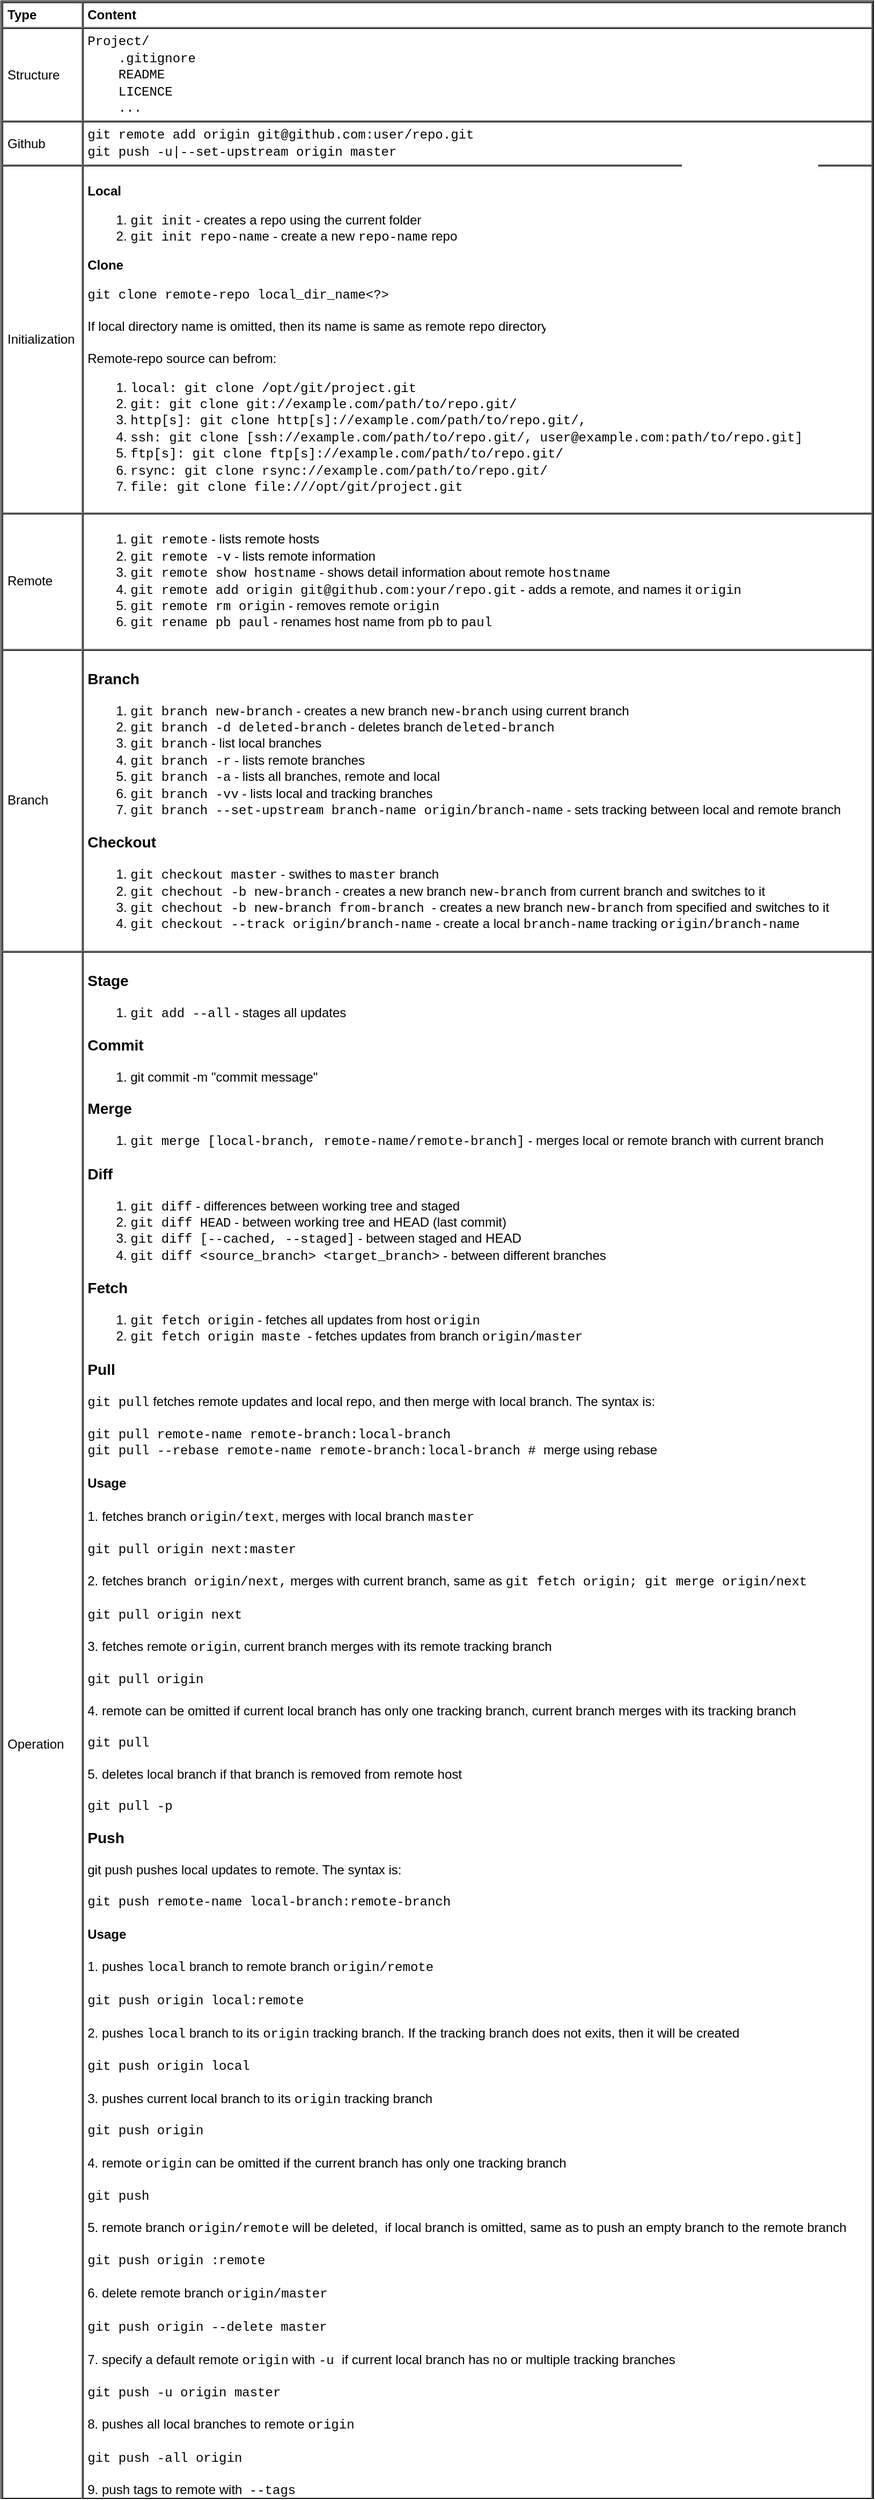 <mxfile version="13.1.3">
    <diagram id="6hGFLwfOUW9BJ-s0fimq" name="git">
        <mxGraphModel dx="822" dy="480" grid="1" gridSize="10" guides="1" tooltips="1" connect="1" arrows="1" fold="1" page="1" pageScale="1" pageWidth="827" pageHeight="1169" math="0" shadow="0">
            <root>
                <mxCell id="0"/>
                <mxCell id="1" parent="0"/>
                <mxCell id="2" value="&lt;table cellpadding=&quot;4&quot; cellspacing=&quot;0&quot; border=&quot;1&quot; style=&quot;font-size: 12px ; width: 100% ; height: 100%&quot;&gt;&lt;tbody style=&quot;font-size: 12px&quot;&gt;&lt;tr style=&quot;font-size: 12px&quot;&gt;&lt;th style=&quot;font-size: 12px&quot;&gt;Type&lt;/th&gt;&lt;th style=&quot;font-size: 12px&quot;&gt;Content&lt;/th&gt;&lt;/tr&gt;&lt;tr style=&quot;font-size: 12px&quot;&gt;&lt;td style=&quot;font-size: 12px&quot;&gt;Structure&lt;/td&gt;&lt;td style=&quot;font-size: 12px&quot;&gt;&lt;font face=&quot;Courier New&quot; style=&quot;font-size: 12px&quot;&gt;Project/&lt;br&gt;&amp;nbsp; &amp;nbsp; .gitignore&lt;br style=&quot;font-size: 12px&quot;&gt;&amp;nbsp; &amp;nbsp; README&lt;br style=&quot;font-size: 12px&quot;&gt;&amp;nbsp; &amp;nbsp; LICENCE&lt;br style=&quot;font-size: 12px&quot;&gt;&amp;nbsp; &amp;nbsp; ...&lt;/font&gt;&lt;/td&gt;&lt;/tr&gt;&lt;tr style=&quot;font-size: 12px&quot;&gt;&lt;td style=&quot;font-size: 12px&quot;&gt;Github&lt;/td&gt;&lt;td style=&quot;font-size: 12px&quot;&gt;&lt;font face=&quot;Courier New&quot; style=&quot;font-size: 12px&quot;&gt;git remote add origin git@github.com:user/repo.git&lt;br style=&quot;font-size: 12px&quot;&gt;git push -u|--set-upstream origin master&lt;/font&gt;&lt;/td&gt;&lt;/tr&gt;&lt;tr style=&quot;font-size: 12px&quot;&gt;&lt;td style=&quot;font-size: 12px&quot;&gt;Initialization&lt;/td&gt;&lt;td style=&quot;font-size: 12px&quot;&gt;&lt;h3 style=&quot;font-size: 12px&quot;&gt;Local&lt;/h3&gt;&lt;ol style=&quot;font-size: 12px&quot;&gt;&lt;li style=&quot;font-size: 12px&quot;&gt;&lt;font face=&quot;Courier New&quot; style=&quot;font-size: 12px&quot;&gt;git init&lt;/font&gt; - creates a repo using the current folder&lt;/li&gt;&lt;li style=&quot;font-size: 12px&quot;&gt;&lt;font face=&quot;Courier New&quot; style=&quot;font-size: 12px&quot;&gt;git init repo-name&lt;/font&gt; - create a new &lt;font face=&quot;Courier New&quot;&gt;repo-name&lt;/font&gt; repo&lt;/li&gt;&lt;/ol&gt;&lt;h3 style=&quot;font-size: 12px&quot;&gt;Clone&lt;/h3&gt;&lt;div style=&quot;font-size: 12px&quot;&gt;&lt;font face=&quot;Courier New&quot; style=&quot;font-size: 12px&quot;&gt;git clone remote-repo local_dir_name&amp;lt;?&amp;gt;&lt;br style=&quot;font-size: 12px&quot;&gt;&lt;/font&gt;&lt;/div&gt;&lt;div style=&quot;font-size: 12px&quot;&gt;&lt;font face=&quot;Courier New&quot; style=&quot;font-size: 12px&quot;&gt;&lt;br&gt;&lt;/font&gt;&lt;/div&gt;&lt;div style=&quot;font-size: 12px&quot;&gt;&lt;font style=&quot;font-size: 12px&quot;&gt;If local directory name is omitted, then its name is same as remote repo directory name.&lt;/font&gt;&lt;/div&gt;&lt;div style=&quot;font-size: 12px&quot;&gt;&lt;font face=&quot;Courier New&quot; style=&quot;font-size: 12px&quot;&gt;&lt;br style=&quot;font-size: 12px&quot;&gt;&lt;/font&gt;&lt;/div&gt;&lt;div style=&quot;font-size: 12px&quot;&gt;Remote-repo source can befrom:&lt;/div&gt;&lt;div style=&quot;font-size: 12px&quot;&gt;&lt;ol style=&quot;font-size: 12px&quot;&gt;&lt;li style=&quot;font-size: 12px&quot;&gt;&lt;font face=&quot;Courier New&quot; style=&quot;font-size: 12px&quot;&gt;local: git clone /opt/git/project.git&lt;/font&gt;&lt;/li&gt;&lt;li style=&quot;font-size: 12px&quot;&gt;&lt;font face=&quot;Courier New&quot; style=&quot;font-size: 12px&quot;&gt;git: git clone git://example.com/path/to/repo.git/&lt;/font&gt;&lt;/li&gt;&lt;li style=&quot;font-size: 12px&quot;&gt;&lt;font face=&quot;Courier New&quot; style=&quot;font-size: 12px&quot;&gt;http[s]: git clone http[s]://example.com/path/to/repo.git/,&amp;nbsp;&lt;/font&gt;&lt;/li&gt;&lt;li style=&quot;font-size: 12px&quot;&gt;&lt;font face=&quot;Courier New&quot; style=&quot;font-size: 12px&quot;&gt;ssh: git clone [ssh://example.com/path/to/repo.git/,&amp;nbsp;user@example.com:path/to/repo.git]&lt;/font&gt;&lt;/li&gt;&lt;li style=&quot;font-size: 12px&quot;&gt;&lt;span style=&quot;font-family: &amp;#34;courier new&amp;#34; ; font-size: 12px&quot;&gt;ftp[s]: git clone ftp[s]://example.com/path/to/repo.git/&lt;/span&gt;&lt;br style=&quot;font-size: 12px&quot;&gt;&lt;/li&gt;&lt;li style=&quot;font-size: 12px&quot;&gt;&lt;font face=&quot;Courier New&quot; style=&quot;font-size: 12px&quot;&gt;rsync: git clone rsync://example.com/path/to/repo.git/&lt;/font&gt;&lt;/li&gt;&lt;li style=&quot;font-size: 12px&quot;&gt;&lt;font face=&quot;Courier New&quot; style=&quot;font-size: 12px&quot;&gt;file: git clone file:///opt/git/project.git&lt;/font&gt;&lt;/li&gt;&lt;/ol&gt;&lt;/div&gt;&lt;/td&gt;&lt;/tr&gt;&lt;tr&gt;&lt;td&gt;Remote&lt;br&gt;&lt;/td&gt;&lt;td&gt;&lt;ol&gt;&lt;li&gt;&lt;font face=&quot;Courier New&quot;&gt;git remote&lt;/font&gt;&amp;nbsp;- lists remote hosts&lt;/li&gt;&lt;li&gt;&lt;font face=&quot;Courier New&quot;&gt;git remote -v&lt;/font&gt;&amp;nbsp;- lists remote information&lt;/li&gt;&lt;li&gt;&lt;font face=&quot;Courier New&quot;&gt;git remote show hostname&lt;/font&gt;&amp;nbsp;- shows detail information about remote&amp;nbsp;&lt;font face=&quot;Courier New&quot;&gt;hostname&lt;/font&gt;&lt;/li&gt;&lt;li&gt;&lt;font face=&quot;Courier New&quot;&gt;git remote add origin git@github.com:your/repo.git&lt;/font&gt;&amp;nbsp;- adds a remote, and names it&amp;nbsp;&lt;font face=&quot;Courier New&quot;&gt;origin&lt;/font&gt;&lt;/li&gt;&lt;li&gt;&lt;font face=&quot;Courier New&quot;&gt;git remote rm origin&lt;/font&gt;&amp;nbsp;- removes remote&amp;nbsp;&lt;font face=&quot;Courier New&quot;&gt;origin&lt;/font&gt;&lt;/li&gt;&lt;li&gt;&lt;font face=&quot;Courier New&quot;&gt;git rename pb paul&lt;/font&gt;&amp;nbsp;- renames host name from &lt;font face=&quot;Courier New&quot;&gt;pb&lt;/font&gt; to &lt;font face=&quot;Courier New&quot;&gt;paul&lt;/font&gt;&lt;/li&gt;&lt;/ol&gt;&lt;/td&gt;&lt;/tr&gt;&lt;tr style=&quot;font-size: 12px&quot;&gt;&lt;td style=&quot;font-size: 12px&quot;&gt;&lt;span&gt;Branch&lt;/span&gt;&lt;br&gt;&lt;/td&gt;&lt;td&gt;&lt;h3&gt;Branch&lt;/h3&gt;&lt;ol&gt;&lt;li style=&quot;font-size: 12px&quot;&gt;&lt;span style=&quot;font-family: &amp;#34;courier new&amp;#34; ; font-size: 12px&quot;&gt;git branch new-branch&lt;/span&gt;&lt;span style=&quot;font-size: 12px&quot;&gt; - creates a new branch &lt;/span&gt;&lt;span style=&quot;font-family: &amp;#34;courier new&amp;#34; ; font-size: 12px&quot;&gt;new-branch&lt;/span&gt;&lt;span style=&quot;font-size: 12px&quot;&gt; using current branch&lt;/span&gt;&lt;br style=&quot;font-size: 12px&quot;&gt;&lt;/li&gt;&lt;li style=&quot;font-size: 12px&quot;&gt;&lt;font face=&quot;Courier New&quot; style=&quot;font-size: 12px&quot;&gt;git branch -d deleted-branch&lt;/font&gt; - deletes branch &lt;font face=&quot;Courier New&quot; style=&quot;font-size: 12px&quot;&gt;deleted-branch&lt;/font&gt;&lt;/li&gt;&lt;li style=&quot;font-size: 12px&quot;&gt;&lt;font face=&quot;Courier New&quot; style=&quot;font-size: 12px&quot;&gt;git branch&lt;/font&gt; - list local branches&lt;/li&gt;&lt;li style=&quot;font-size: 12px&quot;&gt;&lt;span style=&quot;font-family: &amp;#34;courier new&amp;#34; ; font-size: 12px&quot;&gt;git branch -r&lt;/span&gt;&lt;span style=&quot;font-size: 12px&quot;&gt; - lists remote branches&lt;/span&gt;&lt;br style=&quot;font-size: 12px&quot;&gt;&lt;/li&gt;&lt;li style=&quot;font-size: 12px&quot;&gt;&lt;font face=&quot;Courier New&quot; style=&quot;font-size: 12px&quot;&gt;git branch -a&lt;/font&gt; - lists all branches, remote and local&lt;/li&gt;&lt;li&gt;&lt;font face=&quot;Courier New&quot;&gt;git branch -vv&lt;/font&gt;&amp;nbsp;- lists local and tracking branches&lt;/li&gt;&lt;li style=&quot;font-size: 12px&quot;&gt;&lt;font face=&quot;Courier New&quot;&gt;git branch --set-upstream branch-name origin/branch-name&lt;/font&gt;&lt;span&gt; - sets tracking between local and remote branch&lt;/span&gt;&lt;br&gt;&lt;/li&gt;&lt;/ol&gt;&lt;h3&gt;Checkout&lt;/h3&gt;&lt;div&gt;&lt;ol&gt;&lt;li&gt;&lt;font face=&quot;Courier New&quot;&gt;git checkout master&lt;/font&gt;&amp;nbsp;- swithes to&amp;nbsp;&lt;font face=&quot;Courier New&quot;&gt;master&lt;/font&gt;&amp;nbsp;branch&lt;/li&gt;&lt;li&gt;&lt;span style=&quot;font-family: &amp;#34;courier new&amp;#34;&quot;&gt;git chechout -b new-branch&lt;/span&gt;&amp;nbsp;- creates a new branch&amp;nbsp;&lt;font face=&quot;Courier New&quot;&gt;new-branch&lt;/font&gt;&amp;nbsp;from current branch&amp;nbsp;and switches to it&lt;br&gt;&lt;/li&gt;&lt;li&gt;&lt;span style=&quot;font-family: &amp;#34;courier new&amp;#34;&quot;&gt;git chechout -b new-branch from-branch&amp;nbsp;&lt;/span&gt;- creates a new branch&amp;nbsp;&lt;font face=&quot;Courier New&quot;&gt;new-branc&lt;/font&gt;h from specified and switches to it&lt;/li&gt;&lt;li&gt;&lt;font face=&quot;Courier New&quot;&gt;git checkout --track origin/branch-name&lt;/font&gt;&lt;span&gt;&amp;nbsp;- create a local&amp;nbsp;&lt;/span&gt;&lt;font face=&quot;Courier New&quot;&gt;branch-name&lt;/font&gt;&lt;span&gt;&amp;nbsp;tracking&amp;nbsp;&lt;/span&gt;&lt;font face=&quot;Courier New&quot;&gt;origin/branch-name&lt;/font&gt;&lt;/li&gt;&lt;/ol&gt;&lt;/div&gt;&lt;/td&gt;&lt;/tr&gt;&lt;tr&gt;&lt;td&gt;Operation&lt;/td&gt;&lt;td&gt;&lt;h3&gt;Stage&lt;/h3&gt;&lt;div&gt;&lt;ol&gt;&lt;li&gt;&lt;font face=&quot;Courier New&quot;&gt;git add --all&lt;/font&gt; - stages all updates&lt;/li&gt;&lt;/ol&gt;&lt;/div&gt;&lt;h3&gt;Commit&lt;/h3&gt;&lt;div&gt;&lt;ol&gt;&lt;li&gt;git commit -m &quot;commit message&quot;&lt;/li&gt;&lt;/ol&gt;&lt;/div&gt;&lt;h3&gt;Merge&lt;/h3&gt;&lt;ol&gt;&lt;li&gt;&lt;font face=&quot;Courier New&quot;&gt;git merge [local-branch, remote-name/remote-branch]&lt;/font&gt;&amp;nbsp;- merges&amp;nbsp;local or remote branch with current branch&lt;/li&gt;&lt;/ol&gt;&lt;h3&gt;Diff&lt;/h3&gt;&lt;div&gt;&lt;ol&gt;&lt;li&gt;&lt;font face=&quot;Courier New&quot;&gt;git diff&lt;/font&gt;&amp;nbsp;- differences between working tree and staged&lt;/li&gt;&lt;li&gt;&lt;font face=&quot;Courier New&quot;&gt;git diff HEAD&lt;/font&gt;&amp;nbsp;- between working tree and HEAD&amp;nbsp;(last commit)&lt;/li&gt;&lt;li&gt;&lt;font face=&quot;Courier New&quot;&gt;git diff [--cached, --staged]&lt;/font&gt;&amp;nbsp;- between staged and HEAD&lt;/li&gt;&lt;li&gt;&lt;font face=&quot;Courier New&quot;&gt;git diff &amp;lt;source_branch&amp;gt; &amp;lt;target_branch&amp;gt;&lt;/font&gt;&amp;nbsp;- between different branches&lt;/li&gt;&lt;/ol&gt;&lt;h3&gt;Fetch&lt;/h3&gt;&lt;/div&gt;&lt;div&gt;&lt;ol&gt;&lt;li&gt;&lt;font face=&quot;Courier New&quot;&gt;git fetch origin&lt;/font&gt; - fetches all updates from host &lt;font face=&quot;Courier New&quot;&gt;origin&lt;/font&gt;&lt;/li&gt;&lt;li&gt;&lt;font face=&quot;Courier New&quot;&gt;git fetch origin maste&lt;/font&gt;&amp;nbsp; - fetches updates from branch&amp;nbsp;&lt;font face=&quot;Courier New&quot;&gt;origin/master&lt;/font&gt;&lt;/li&gt;&lt;/ol&gt;&lt;h3&gt;Pull&lt;/h3&gt;&lt;/div&gt;&lt;div&gt;&lt;font face=&quot;Courier New&quot;&gt;git pull&lt;/font&gt; fetches remote updates and local repo, and then merge with local branch. The syntax is:&lt;/div&gt;&lt;div&gt;&lt;br&gt;&lt;/div&gt;&lt;div&gt;&lt;font face=&quot;Courier New&quot;&gt;git pull remote-name remote-branch:local-branch&lt;/font&gt;&lt;br&gt;&lt;/div&gt;&lt;div&gt;&lt;font face=&quot;Courier New&quot;&gt;git pull --rebase remote-name remote-branch:local-branch # &lt;/font&gt;merge using rebase&lt;/div&gt;&lt;h4&gt;Usage&lt;/h4&gt;&lt;div&gt;&lt;span&gt;1. fetches branch&amp;nbsp;&lt;/span&gt;&lt;font face=&quot;Courier New&quot;&gt;origin/text&lt;/font&gt;&lt;span&gt;, merges with local branch &lt;/span&gt;&lt;font face=&quot;Courier New&quot;&gt;master&lt;/font&gt;&lt;br&gt;&lt;/div&gt;&lt;div&gt;&lt;font face=&quot;Courier New&quot;&gt;&lt;br&gt;&lt;/font&gt;&lt;/div&gt;&lt;div&gt;&lt;font face=&quot;Courier New&quot;&gt;git pull origin next:master&lt;/font&gt;&lt;/div&gt;&lt;div&gt;&lt;br&gt;&lt;/div&gt;&lt;div&gt;2. fetches branch&lt;font face=&quot;Courier New&quot;&gt; origin/next,&lt;/font&gt;&amp;nbsp;merges with current branch,&lt;span&gt;&amp;nbsp;same as&amp;nbsp;&lt;/span&gt;&lt;span&gt;&lt;font face=&quot;Courier New&quot;&gt;git fetch origin; git merge origin/next&lt;/font&gt;&lt;/span&gt;&lt;/div&gt;&lt;div&gt;&lt;font face=&quot;Courier New&quot;&gt;&lt;br&gt;&lt;/font&gt;&lt;/div&gt;&lt;div&gt;&lt;font face=&quot;Courier New&quot;&gt;git pull origin next&lt;/font&gt;&lt;/div&gt;&lt;div&gt;&lt;span&gt;&lt;br&gt;&lt;/span&gt;&lt;/div&gt;&lt;div&gt;3.&amp;nbsp;fetches remote&amp;nbsp;&lt;font face=&quot;Courier New&quot;&gt;origin&lt;/font&gt;, current branch merges with its remote tracking branch&lt;/div&gt;&lt;div&gt;&lt;br&gt;&lt;/div&gt;&lt;div&gt;&lt;font face=&quot;Courier New&quot;&gt;git pull origin&lt;/font&gt;&lt;/div&gt;&lt;div&gt;&lt;font face=&quot;Courier New&quot;&gt;&lt;br&gt;&lt;/font&gt;&lt;/div&gt;&lt;div&gt;4. remote can be omitted if current local branch has only one tracking branch, current branch merges with its tracking branch&lt;br&gt;&lt;/div&gt;&lt;div&gt;&lt;br&gt;&lt;/div&gt;&lt;div&gt;&lt;font face=&quot;Courier New&quot;&gt;git pull&lt;/font&gt;&lt;/div&gt;&lt;div&gt;&lt;br&gt;&lt;/div&gt;&lt;div&gt;5.&amp;nbsp;&lt;span&gt;deletes local branch if that branch is removed from remote host&lt;/span&gt;&lt;/div&gt;&lt;div&gt;&lt;span&gt;&lt;br&gt;&lt;/span&gt;&lt;/div&gt;&lt;div&gt;&lt;font face=&quot;Courier New&quot;&gt;git pull -p&lt;/font&gt;&lt;/div&gt;&lt;h3&gt;Push&lt;/h3&gt;&lt;div&gt;git push pushes local updates to remote. The syntax is:&lt;/div&gt;&lt;div&gt;&lt;br&gt;&lt;/div&gt;&lt;div&gt;&lt;font face=&quot;Courier New&quot;&gt;git push remote-name local-branch:remote-branch&lt;/font&gt;&lt;br&gt;&lt;/div&gt;&lt;h4&gt;Usage&lt;/h4&gt;&lt;div&gt;1.&amp;nbsp;&lt;span&gt;pushes &lt;font face=&quot;Courier New&quot;&gt;local&lt;/font&gt; branch to remote branch &lt;font face=&quot;Courier New&quot;&gt;origin/remote&lt;/font&gt;&lt;/span&gt;&lt;/div&gt;&lt;div&gt;&lt;span&gt;&lt;font face=&quot;Courier New&quot;&gt;&lt;br&gt;&lt;/font&gt;&lt;/span&gt;&lt;/div&gt;&lt;div&gt;&lt;font face=&quot;Courier New&quot;&gt;git push origin local:remote&lt;/font&gt;&lt;/div&gt;&lt;div&gt;&lt;font face=&quot;Courier New&quot;&gt;&lt;br&gt;&lt;/font&gt;&lt;/div&gt;&lt;div&gt;2.&amp;nbsp;pushes &lt;font face=&quot;Courier New&quot;&gt;local&lt;/font&gt; branch to its &lt;font face=&quot;Courier New&quot;&gt;origin&lt;/font&gt; tracking branch. If the tracking branch does not exits, then it will be created&lt;/div&gt;&lt;div&gt;&lt;br&gt;&lt;/div&gt;&lt;div&gt;&lt;font face=&quot;Courier New&quot;&gt;git push origin local&lt;/font&gt;&lt;/div&gt;&lt;div&gt;&lt;font face=&quot;Courier New&quot;&gt;&lt;br&gt;&lt;/font&gt;&lt;/div&gt;&lt;div&gt;3.&amp;nbsp;&lt;span&gt;pushes current local branch to its &lt;font face=&quot;Courier New&quot;&gt;origin&lt;/font&gt; tracking branch&lt;/span&gt;&lt;/div&gt;&lt;div&gt;&lt;span&gt;&lt;br&gt;&lt;/span&gt;&lt;/div&gt;&lt;div&gt;&lt;font face=&quot;Courier New&quot;&gt;git push origin&lt;/font&gt;&lt;/div&gt;&lt;div&gt;&lt;font face=&quot;Courier New&quot;&gt;&lt;br&gt;&lt;/font&gt;&lt;/div&gt;&lt;div&gt;4. remote &lt;font face=&quot;Courier New&quot;&gt;origin&lt;/font&gt; can be omitted&amp;nbsp;&lt;span&gt;if the current branch has only one tracking branch&lt;/span&gt;&lt;/div&gt;&lt;div&gt;&lt;span&gt;&lt;br&gt;&lt;/span&gt;&lt;/div&gt;&lt;div&gt;&lt;font face=&quot;Courier New&quot;&gt;git push&lt;/font&gt;&lt;/div&gt;&lt;div&gt;&lt;br&gt;&lt;/div&gt;&lt;div&gt;5. remote branch &lt;font face=&quot;Courier New&quot;&gt;origin/remote&lt;/font&gt; will be deleted,&amp;nbsp;&lt;span&gt;&amp;nbsp;if local branch is omitted, same as to push an empty branch to the remote branch&lt;/span&gt;&lt;/div&gt;&lt;div&gt;&lt;font face=&quot;Courier New&quot;&gt;&lt;br&gt;&lt;/font&gt;&lt;/div&gt;&lt;div&gt;&lt;font face=&quot;Courier New&quot;&gt;git push origin :remote&lt;/font&gt;&lt;/div&gt;&lt;div&gt;&lt;font face=&quot;Courier New&quot;&gt;&lt;br&gt;&lt;/font&gt;&lt;/div&gt;&lt;div&gt;6.&amp;nbsp;&lt;span&gt;delete remote branch &lt;font face=&quot;Courier New&quot;&gt;origin/master&lt;/font&gt;&lt;/span&gt;&lt;/div&gt;&lt;div&gt;&lt;span&gt;&lt;font face=&quot;Courier New&quot;&gt;&lt;br&gt;&lt;/font&gt;&lt;/span&gt;&lt;/div&gt;&lt;div&gt;&lt;font face=&quot;Courier New&quot;&gt;git push origin --delete master&lt;br&gt;&lt;/font&gt;&lt;/div&gt;&lt;div&gt;&lt;font face=&quot;Courier New&quot;&gt;&lt;br&gt;&lt;/font&gt;&lt;/div&gt;&lt;div&gt;7.&amp;nbsp;&lt;span&gt;specify a default remote &lt;font face=&quot;Courier New&quot;&gt;origin&lt;/font&gt; with &lt;font face=&quot;Courier New&quot;&gt;-u&amp;nbsp;&lt;/font&gt;&lt;/span&gt;&lt;span&gt;if current local branch has no or multiple tracking branches&lt;/span&gt;&lt;/div&gt;&lt;div&gt;&lt;span&gt;&lt;br&gt;&lt;/span&gt;&lt;/div&gt;&lt;div&gt;&lt;font face=&quot;Courier New&quot;&gt;git push -u origin master&lt;/font&gt;&lt;/div&gt;&lt;div&gt;&lt;font face=&quot;Courier New&quot;&gt;&lt;br&gt;&lt;/font&gt;&lt;/div&gt;&lt;div&gt;8.&amp;nbsp;&lt;span&gt;pushes all local branches to remote &lt;font face=&quot;Courier New&quot;&gt;origin&lt;/font&gt;&lt;/span&gt;&lt;/div&gt;&lt;div&gt;&lt;font face=&quot;Courier New&quot;&gt;&lt;br&gt;&lt;/font&gt;&lt;/div&gt;&lt;div&gt;&lt;font face=&quot;Courier New&quot;&gt;git push -all origin&lt;/font&gt;&lt;/div&gt;&lt;div&gt;&lt;br&gt;&lt;/div&gt;&lt;div&gt;9.&amp;nbsp;&lt;span&gt;push tags to remote with&amp;nbsp;&lt;/span&gt;&lt;span&gt;&amp;nbsp;&lt;/span&gt;&lt;span&gt;&lt;font face=&quot;Courier New&quot;&gt;--tags&lt;/font&gt;&lt;/span&gt;&lt;/div&gt;&lt;div&gt;&lt;span&gt;&lt;font face=&quot;Courier New&quot;&gt;&lt;br&gt;&lt;/font&gt;&lt;/span&gt;&lt;/div&gt;&lt;div&gt;&lt;font face=&quot;Courier New&quot;&gt;git push origin --tags&lt;/font&gt;&lt;br&gt;&lt;/div&gt;&lt;/td&gt;&lt;/tr&gt;&lt;/tbody&gt;&lt;/table&gt; " style="verticalAlign=top;align=left;overflow=fill;fontSize=12;fontFamily=Helvetica;html=1" parent="1" vertex="1">
                    <mxGeometry x="7" y="5" width="813" height="2325" as="geometry"/>
                </mxCell>
            </root>
        </mxGraphModel>
    </diagram>
</mxfile>